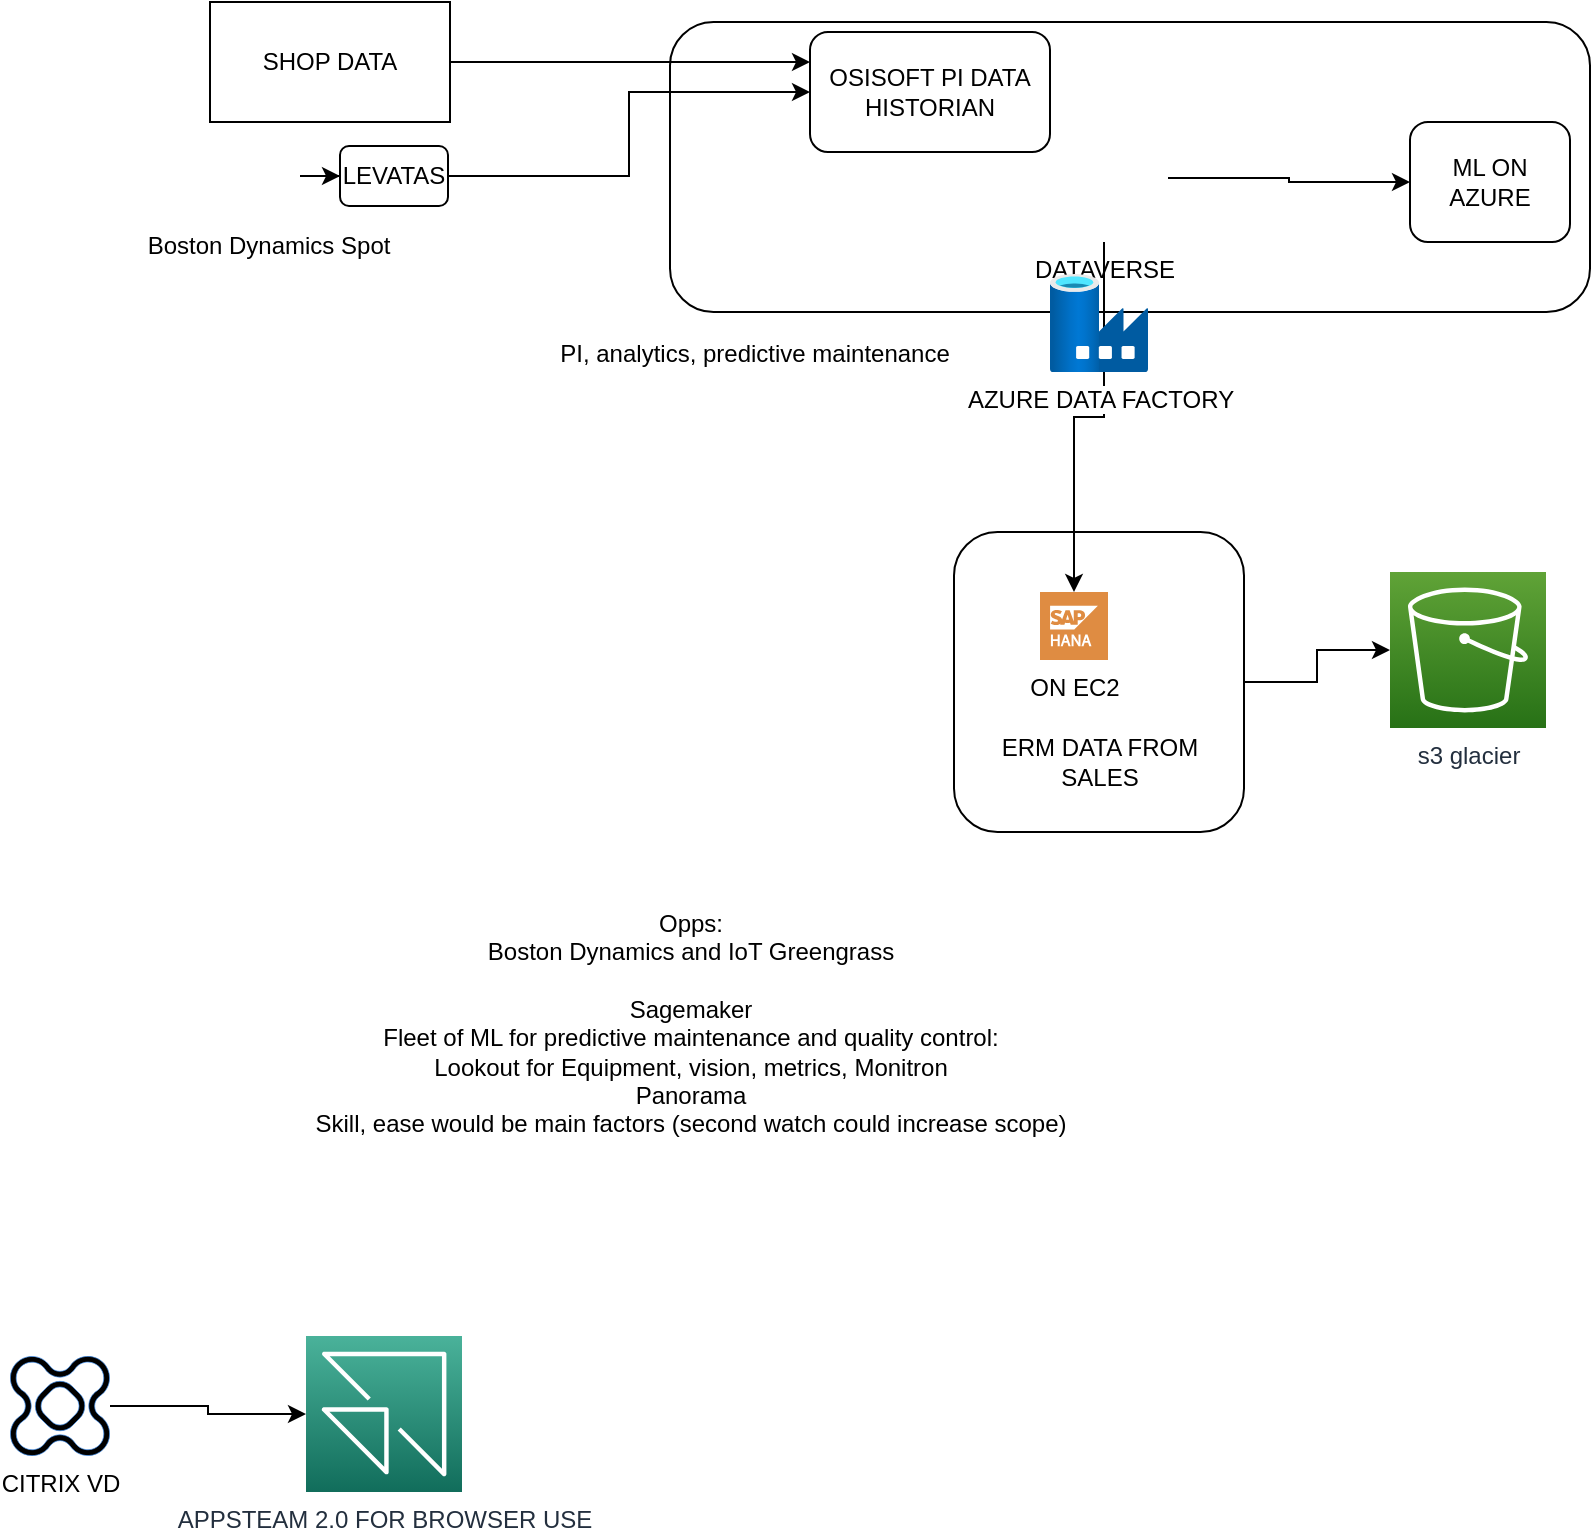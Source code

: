 <mxfile version="20.8.13" type="github" pages="3">
  <diagram id="TB6GL7cPLUMWL0FS7bqZ" name="CURRENT ARCHITECTURE">
    <mxGraphModel dx="2154" dy="1071" grid="1" gridSize="10" guides="1" tooltips="1" connect="1" arrows="1" fold="1" page="1" pageScale="1" pageWidth="850" pageHeight="1100" math="0" shadow="0">
      <root>
        <mxCell id="0" />
        <mxCell id="1" parent="0" />
        <mxCell id="skjePO2aVrYpp5MH0KTP-3" value="" style="rounded=1;whiteSpace=wrap;html=1;" parent="1" vertex="1">
          <mxGeometry x="380" y="65" width="460" height="145" as="geometry" />
        </mxCell>
        <mxCell id="skjePO2aVrYpp5MH0KTP-5" value="OSISOFT PI DATA HISTORIAN" style="rounded=1;whiteSpace=wrap;html=1;" parent="1" vertex="1">
          <mxGeometry x="450" y="70" width="120" height="60" as="geometry" />
        </mxCell>
        <mxCell id="3BIWiCUVOweTVRKgM_L_-2" value="" style="edgeStyle=orthogonalEdgeStyle;rounded=0;orthogonalLoop=1;jettySize=auto;html=1;" edge="1" parent="1" source="skjePO2aVrYpp5MH0KTP-1" target="3BIWiCUVOweTVRKgM_L_-1">
          <mxGeometry relative="1" as="geometry" />
        </mxCell>
        <mxCell id="skjePO2aVrYpp5MH0KTP-1" value="" style="rounded=1;whiteSpace=wrap;html=1;" parent="1" vertex="1">
          <mxGeometry x="522" y="320" width="145" height="150" as="geometry" />
        </mxCell>
        <mxCell id="-1D-H3BYv4BlZ4mutpVC-6" value="" style="edgeStyle=orthogonalEdgeStyle;rounded=0;orthogonalLoop=1;jettySize=auto;html=1;" parent="1" source="-1D-H3BYv4BlZ4mutpVC-1" target="-1D-H3BYv4BlZ4mutpVC-3" edge="1">
          <mxGeometry relative="1" as="geometry" />
        </mxCell>
        <mxCell id="-1D-H3BYv4BlZ4mutpVC-1" value="Boston Dynamics Spot" style="shape=image;html=1;verticalAlign=top;verticalLabelPosition=bottom;labelBackgroundColor=#ffffff;imageAspect=0;aspect=fixed;image=https://cdn2.iconfinder.com/data/icons/competitive-strategy-and-corporate-training/512/199_robot_Android_artificial_bot_technology_app_development-128.png" parent="1" vertex="1">
          <mxGeometry x="158" y="121" width="42" height="42" as="geometry" />
        </mxCell>
        <mxCell id="9zt1ReEnhGBa6ePZdW9F-3" style="edgeStyle=orthogonalEdgeStyle;rounded=0;orthogonalLoop=1;jettySize=auto;html=1;" edge="1" parent="1" source="-1D-H3BYv4BlZ4mutpVC-3" target="skjePO2aVrYpp5MH0KTP-5">
          <mxGeometry relative="1" as="geometry" />
        </mxCell>
        <mxCell id="-1D-H3BYv4BlZ4mutpVC-3" value="LEVATAS" style="rounded=1;whiteSpace=wrap;html=1;" parent="1" vertex="1">
          <mxGeometry x="215" y="127" width="54" height="30" as="geometry" />
        </mxCell>
        <mxCell id="-1D-H3BYv4BlZ4mutpVC-8" value="" style="edgeStyle=orthogonalEdgeStyle;rounded=0;orthogonalLoop=1;jettySize=auto;html=1;" parent="1" source="-1D-H3BYv4BlZ4mutpVC-4" target="-1D-H3BYv4BlZ4mutpVC-5" edge="1">
          <mxGeometry relative="1" as="geometry" />
        </mxCell>
        <mxCell id="-1D-H3BYv4BlZ4mutpVC-4" value="DATAVERSE" style="shape=image;html=1;verticalAlign=top;verticalLabelPosition=bottom;labelBackgroundColor=#ffffff;imageAspect=0;aspect=fixed;image=https://cdn2.iconfinder.com/data/icons/adobe-icons-professional/64/Dw.png" parent="1" vertex="1">
          <mxGeometry x="565" y="111" width="64" height="64" as="geometry" />
        </mxCell>
        <mxCell id="-1D-H3BYv4BlZ4mutpVC-5" value="ML ON AZURE" style="rounded=1;whiteSpace=wrap;html=1;" parent="1" vertex="1">
          <mxGeometry x="750" y="115" width="80" height="60" as="geometry" />
        </mxCell>
        <mxCell id="-1D-H3BYv4BlZ4mutpVC-9" value="ERM DATA FROM SALES" style="text;html=1;strokeColor=none;fillColor=none;align=center;verticalAlign=middle;whiteSpace=wrap;rounded=0;" parent="1" vertex="1">
          <mxGeometry x="531.5" y="420" width="126" height="30" as="geometry" />
        </mxCell>
        <mxCell id="-1D-H3BYv4BlZ4mutpVC-11" style="edgeStyle=orthogonalEdgeStyle;rounded=0;orthogonalLoop=1;jettySize=auto;html=1;" parent="1" source="-1D-H3BYv4BlZ4mutpVC-4" target="-1D-H3BYv4BlZ4mutpVC-10" edge="1">
          <mxGeometry relative="1" as="geometry" />
        </mxCell>
        <mxCell id="-1D-H3BYv4BlZ4mutpVC-10" value="ON EC2" style="sketch=0;pointerEvents=1;shadow=0;dashed=0;html=1;strokeColor=none;fillColor=#DF8C42;labelPosition=center;verticalLabelPosition=bottom;verticalAlign=top;align=center;outlineConnect=0;shape=mxgraph.veeam2.sap_hana;" parent="1" vertex="1">
          <mxGeometry x="565" y="350" width="34" height="34" as="geometry" />
        </mxCell>
        <mxCell id="9zt1ReEnhGBa6ePZdW9F-2" value="" style="edgeStyle=orthogonalEdgeStyle;rounded=0;orthogonalLoop=1;jettySize=auto;html=1;entryX=0;entryY=0.25;entryDx=0;entryDy=0;" edge="1" parent="1" source="-1D-H3BYv4BlZ4mutpVC-13" target="skjePO2aVrYpp5MH0KTP-5">
          <mxGeometry relative="1" as="geometry">
            <Array as="points">
              <mxPoint x="412" y="85" />
            </Array>
          </mxGeometry>
        </mxCell>
        <mxCell id="-1D-H3BYv4BlZ4mutpVC-13" value="SHOP DATA" style="rounded=0;whiteSpace=wrap;html=1;" parent="1" vertex="1">
          <mxGeometry x="150" y="55" width="120" height="60" as="geometry" />
        </mxCell>
        <mxCell id="skjePO2aVrYpp5MH0KTP-8" value="" style="edgeStyle=orthogonalEdgeStyle;rounded=0;orthogonalLoop=1;jettySize=auto;html=1;" parent="1" source="-1D-H3BYv4BlZ4mutpVC-15" target="-1D-H3BYv4BlZ4mutpVC-16" edge="1">
          <mxGeometry relative="1" as="geometry" />
        </mxCell>
        <mxCell id="-1D-H3BYv4BlZ4mutpVC-15" value="CITRIX VD" style="sketch=0;aspect=fixed;html=1;points=[];align=center;image;fontSize=12;image=img/lib/mscae/Citrix_Virtual_Desktops_Essentials.svg;" parent="1" vertex="1">
          <mxGeometry x="50" y="732" width="50" height="50" as="geometry" />
        </mxCell>
        <mxCell id="-1D-H3BYv4BlZ4mutpVC-16" value="APPSTEAM 2.0 FOR BROWSER USE" style="sketch=0;points=[[0,0,0],[0.25,0,0],[0.5,0,0],[0.75,0,0],[1,0,0],[0,1,0],[0.25,1,0],[0.5,1,0],[0.75,1,0],[1,1,0],[0,0.25,0],[0,0.5,0],[0,0.75,0],[1,0.25,0],[1,0.5,0],[1,0.75,0]];outlineConnect=0;fontColor=#232F3E;gradientColor=#4AB29A;gradientDirection=north;fillColor=#116D5B;strokeColor=#ffffff;dashed=0;verticalLabelPosition=bottom;verticalAlign=top;align=center;html=1;fontSize=12;fontStyle=0;aspect=fixed;shape=mxgraph.aws4.resourceIcon;resIcon=mxgraph.aws4.appstream_20;" parent="1" vertex="1">
          <mxGeometry x="198" y="722" width="78" height="78" as="geometry" />
        </mxCell>
        <mxCell id="tlYy_X2xryo4qnqqx1ef-2" value="AZURE DATA FACTORY" style="aspect=fixed;html=1;points=[];align=center;image;fontSize=12;image=img/lib/azure2/databases/Data_Factory.svg;" vertex="1" parent="1">
          <mxGeometry x="570" y="191" width="49" height="49" as="geometry" />
        </mxCell>
        <mxCell id="tlYy_X2xryo4qnqqx1ef-4" value="PI, analytics, predictive maintenance" style="text;html=1;align=center;verticalAlign=middle;resizable=0;points=[];autosize=1;strokeColor=none;fillColor=none;" vertex="1" parent="1">
          <mxGeometry x="311.5" y="216" width="220" height="30" as="geometry" />
        </mxCell>
        <mxCell id="9zt1ReEnhGBa6ePZdW9F-1" value="&lt;div&gt;Opps:&lt;/div&gt;&lt;div&gt;Boston Dynamics and IoT Greengrass&lt;/div&gt;&lt;div&gt;&lt;br&gt;&lt;/div&gt;&lt;div&gt;Sagemaker &lt;br&gt;&lt;/div&gt;&lt;div&gt;Fleet of ML for predictive maintenance and quality control:&lt;/div&gt;&lt;div&gt;Lookout for Equipment, vision, metrics, Monitron&lt;/div&gt;&lt;div&gt;Panorama&lt;/div&gt;&lt;div&gt;Skill, ease would be main factors (second watch could increase scope)&lt;br&gt;&lt;/div&gt;&lt;div&gt;&lt;br&gt;&lt;/div&gt;&lt;div&gt;&lt;br&gt;&lt;/div&gt;" style="text;html=1;align=center;verticalAlign=middle;resizable=0;points=[];autosize=1;strokeColor=none;fillColor=none;" vertex="1" parent="1">
          <mxGeometry x="190" y="500" width="400" height="160" as="geometry" />
        </mxCell>
        <mxCell id="3BIWiCUVOweTVRKgM_L_-1" value="s3 glacier" style="sketch=0;points=[[0,0,0],[0.25,0,0],[0.5,0,0],[0.75,0,0],[1,0,0],[0,1,0],[0.25,1,0],[0.5,1,0],[0.75,1,0],[1,1,0],[0,0.25,0],[0,0.5,0],[0,0.75,0],[1,0.25,0],[1,0.5,0],[1,0.75,0]];outlineConnect=0;fontColor=#232F3E;gradientColor=#60A337;gradientDirection=north;fillColor=#277116;strokeColor=#ffffff;dashed=0;verticalLabelPosition=bottom;verticalAlign=top;align=center;html=1;fontSize=12;fontStyle=0;aspect=fixed;shape=mxgraph.aws4.resourceIcon;resIcon=mxgraph.aws4.s3;" vertex="1" parent="1">
          <mxGeometry x="740" y="340" width="78" height="78" as="geometry" />
        </mxCell>
      </root>
    </mxGraphModel>
  </diagram>
  <diagram name="PROPOSED ARCHITECTURE" id="1TaIj7BMt-4g_sJbJ-LP">
    <mxGraphModel dx="3004" dy="1071" grid="1" gridSize="10" guides="1" tooltips="1" connect="1" arrows="1" fold="1" page="1" pageScale="1" pageWidth="850" pageHeight="1100" math="0" shadow="0">
      <root>
        <mxCell id="f1GSoHphZQmweWk431ef-0" />
        <mxCell id="f1GSoHphZQmweWk431ef-1" parent="f1GSoHphZQmweWk431ef-0" />
        <mxCell id="f1GSoHphZQmweWk431ef-12" value="ERM DATA FROM SALES" style="text;html=1;strokeColor=none;fillColor=none;align=center;verticalAlign=middle;whiteSpace=wrap;rounded=0;" vertex="1" parent="f1GSoHphZQmweWk431ef-1">
          <mxGeometry x="531.5" y="420" width="126" height="30" as="geometry" />
        </mxCell>
        <mxCell id="f1GSoHphZQmweWk431ef-13" style="edgeStyle=orthogonalEdgeStyle;rounded=0;orthogonalLoop=1;jettySize=auto;html=1;" edge="1" parent="f1GSoHphZQmweWk431ef-1" source="f1GSoHphZQmweWk431ef-14">
          <mxGeometry relative="1" as="geometry">
            <mxPoint x="597" y="175" as="targetPoint" />
          </mxGeometry>
        </mxCell>
        <mxCell id="f1GSoHphZQmweWk431ef-14" value="ON EC2" style="sketch=0;pointerEvents=1;shadow=0;dashed=0;html=1;strokeColor=none;fillColor=#DF8C42;labelPosition=center;verticalLabelPosition=bottom;verticalAlign=top;align=center;outlineConnect=0;shape=mxgraph.veeam2.sap_hana;" vertex="1" parent="f1GSoHphZQmweWk431ef-1">
          <mxGeometry x="565" y="350" width="34" height="34" as="geometry" />
        </mxCell>
        <mxCell id="f1GSoHphZQmweWk431ef-15" value="" style="edgeStyle=orthogonalEdgeStyle;rounded=0;orthogonalLoop=1;jettySize=auto;html=1;entryX=0;entryY=0.25;entryDx=0;entryDy=0;" edge="1" parent="f1GSoHphZQmweWk431ef-1" source="f1GSoHphZQmweWk431ef-16">
          <mxGeometry relative="1" as="geometry">
            <mxPoint x="450" y="85" as="targetPoint" />
            <Array as="points">
              <mxPoint x="412" y="85" />
            </Array>
          </mxGeometry>
        </mxCell>
        <mxCell id="f1GSoHphZQmweWk431ef-16" value="SHOP DATA" style="rounded=0;whiteSpace=wrap;html=1;" vertex="1" parent="f1GSoHphZQmweWk431ef-1">
          <mxGeometry x="150" y="55" width="120" height="60" as="geometry" />
        </mxCell>
        <mxCell id="f1GSoHphZQmweWk431ef-21" value="PI, analytics, predictive maintenance" style="text;html=1;align=center;verticalAlign=middle;resizable=0;points=[];autosize=1;strokeColor=none;fillColor=none;" vertex="1" parent="f1GSoHphZQmweWk431ef-1">
          <mxGeometry x="311.5" y="216" width="220" height="30" as="geometry" />
        </mxCell>
        <mxCell id="f1GSoHphZQmweWk431ef-22" value="&lt;div&gt;Opps:&lt;/div&gt;&lt;div&gt;Boston Dynamics and IoT Greengrass&lt;/div&gt;&lt;div&gt;OSISOFT on aws ec2&lt;/div&gt;&lt;div&gt;Sagemaker &lt;br&gt;&lt;/div&gt;&lt;div&gt;Fleet of ML for predictive maintenance and quality control:&lt;/div&gt;&lt;div&gt;Lookout for Equipment, vision, Monitron&lt;/div&gt;&lt;div&gt;Panorama&lt;/div&gt;&lt;div&gt;Skill, ease would be main factors (second watch could increase scope)&lt;br&gt;&lt;/div&gt;&lt;div&gt;&lt;br&gt;&lt;/div&gt;" style="text;html=1;align=center;verticalAlign=middle;resizable=0;points=[];autosize=1;strokeColor=none;fillColor=none;" vertex="1" parent="f1GSoHphZQmweWk431ef-1">
          <mxGeometry x="25" y="330" width="400" height="140" as="geometry" />
        </mxCell>
        <mxCell id="FtGVp_4TBEehkbfsiT2t-2" value="" style="edgeStyle=orthogonalEdgeStyle;rounded=0;orthogonalLoop=1;jettySize=auto;html=1;" edge="1" parent="f1GSoHphZQmweWk431ef-1" source="FtGVp_4TBEehkbfsiT2t-0" target="FtGVp_4TBEehkbfsiT2t-1">
          <mxGeometry relative="1" as="geometry" />
        </mxCell>
        <mxCell id="FtGVp_4TBEehkbfsiT2t-0" value="S3 DATA LAKE" style="sketch=0;points=[[0,0,0],[0.25,0,0],[0.5,0,0],[0.75,0,0],[1,0,0],[0,1,0],[0.25,1,0],[0.5,1,0],[0.75,1,0],[1,1,0],[0,0.25,0],[0,0.5,0],[0,0.75,0],[1,0.25,0],[1,0.5,0],[1,0.75,0]];outlineConnect=0;fontColor=#232F3E;gradientColor=#60A337;gradientDirection=north;fillColor=#277116;strokeColor=#ffffff;dashed=0;verticalLabelPosition=bottom;verticalAlign=top;align=center;html=1;fontSize=12;fontStyle=0;aspect=fixed;shape=mxgraph.aws4.resourceIcon;resIcon=mxgraph.aws4.s3;" vertex="1" parent="f1GSoHphZQmweWk431ef-1">
          <mxGeometry x="565" y="98.5" width="78" height="78" as="geometry" />
        </mxCell>
        <mxCell id="FtGVp_4TBEehkbfsiT2t-1" value="SAGEMAKER" style="sketch=0;points=[[0,0,0],[0.25,0,0],[0.5,0,0],[0.75,0,0],[1,0,0],[0,1,0],[0.25,1,0],[0.5,1,0],[0.75,1,0],[1,1,0],[0,0.25,0],[0,0.5,0],[0,0.75,0],[1,0.25,0],[1,0.5,0],[1,0.75,0]];outlineConnect=0;fontColor=#232F3E;gradientColor=#4AB29A;gradientDirection=north;fillColor=#116D5B;strokeColor=#ffffff;dashed=0;verticalLabelPosition=bottom;verticalAlign=top;align=center;html=1;fontSize=12;fontStyle=0;aspect=fixed;shape=mxgraph.aws4.resourceIcon;resIcon=mxgraph.aws4.sagemaker;" vertex="1" parent="f1GSoHphZQmweWk431ef-1">
          <mxGeometry x="710" y="98.5" width="78" height="78" as="geometry" />
        </mxCell>
        <mxCell id="UUDssZDe1Vt7OplFFXJy-0" value="&amp;nbsp;EQUIPMENT&lt;span style=&quot;white-space: pre;&quot;&gt;	&lt;/span&gt;" style="sketch=0;points=[[0,0,0],[0.25,0,0],[0.5,0,0],[0.75,0,0],[1,0,0],[0,1,0],[0.25,1,0],[0.5,1,0],[0.75,1,0],[1,1,0],[0,0.25,0],[0,0.5,0],[0,0.75,0],[1,0.25,0],[1,0.5,0],[1,0.75,0]];outlineConnect=0;fontColor=#232F3E;gradientColor=#4AB29A;gradientDirection=north;fillColor=#116D5B;strokeColor=#ffffff;dashed=0;verticalLabelPosition=bottom;verticalAlign=top;align=center;html=1;fontSize=12;fontStyle=0;aspect=fixed;shape=mxgraph.aws4.resourceIcon;resIcon=mxgraph.aws4.lookout_for_equipment;" vertex="1" parent="f1GSoHphZQmweWk431ef-1">
          <mxGeometry x="126" y="115" width="78" height="78" as="geometry" />
        </mxCell>
        <mxCell id="c7FYE5Br-3HhAGk-U8k8-0" style="edgeStyle=orthogonalEdgeStyle;rounded=0;orthogonalLoop=1;jettySize=auto;html=1;entryX=0;entryY=1;entryDx=0;entryDy=0;" edge="1" parent="f1GSoHphZQmweWk431ef-1" source="UUDssZDe1Vt7OplFFXJy-2">
          <mxGeometry relative="1" as="geometry">
            <mxPoint x="450" y="130" as="targetPoint" />
            <Array as="points">
              <mxPoint x="450" y="159" />
            </Array>
          </mxGeometry>
        </mxCell>
        <mxCell id="UUDssZDe1Vt7OplFFXJy-2" value="VISION-quality" style="sketch=0;points=[[0,0,0],[0.25,0,0],[0.5,0,0],[0.75,0,0],[1,0,0],[0,1,0],[0.25,1,0],[0.5,1,0],[0.75,1,0],[1,1,0],[0,0.25,0],[0,0.5,0],[0,0.75,0],[1,0.25,0],[1,0.5,0],[1,0.75,0]];outlineConnect=0;fontColor=#232F3E;gradientColor=#4AB29A;gradientDirection=north;fillColor=#116D5B;strokeColor=#ffffff;dashed=0;verticalLabelPosition=bottom;verticalAlign=top;align=center;html=1;fontSize=12;fontStyle=0;aspect=fixed;shape=mxgraph.aws4.resourceIcon;resIcon=mxgraph.aws4.lookout_for_vision;" vertex="1" parent="f1GSoHphZQmweWk431ef-1">
          <mxGeometry x="233.5" y="120" width="78" height="78" as="geometry" />
        </mxCell>
        <mxCell id="UUDssZDe1Vt7OplFFXJy-3" value="MONITRON" style="sketch=0;points=[[0,0,0],[0.25,0,0],[0.5,0,0],[0.75,0,0],[1,0,0],[0,1,0],[0.25,1,0],[0.5,1,0],[0.75,1,0],[1,1,0],[0,0.25,0],[0,0.5,0],[0,0.75,0],[1,0.25,0],[1,0.5,0],[1,0.75,0]];outlineConnect=0;fontColor=#232F3E;gradientColor=#4AB29A;gradientDirection=north;fillColor=#116D5B;strokeColor=#ffffff;dashed=0;verticalLabelPosition=bottom;verticalAlign=top;align=center;html=1;fontSize=12;fontStyle=0;aspect=fixed;shape=mxgraph.aws4.resourceIcon;resIcon=mxgraph.aws4.monitron;" vertex="1" parent="f1GSoHphZQmweWk431ef-1">
          <mxGeometry x="119" y="220" width="78" height="78" as="geometry" />
        </mxCell>
        <mxCell id="UUDssZDe1Vt7OplFFXJy-4" value="PANORAMA" style="sketch=0;points=[[0,0,0],[0.25,0,0],[0.5,0,0],[0.75,0,0],[1,0,0],[0,1,0],[0.25,1,0],[0.5,1,0],[0.75,1,0],[1,1,0],[0,0.25,0],[0,0.5,0],[0,0.75,0],[1,0.25,0],[1,0.5,0],[1,0.75,0]];outlineConnect=0;fontColor=#232F3E;gradientColor=#4AB29A;gradientDirection=north;fillColor=#116D5B;strokeColor=#ffffff;dashed=0;verticalLabelPosition=bottom;verticalAlign=top;align=center;html=1;fontSize=12;fontStyle=0;aspect=fixed;shape=mxgraph.aws4.resourceIcon;resIcon=mxgraph.aws4.panorama;" vertex="1" parent="f1GSoHphZQmweWk431ef-1">
          <mxGeometry x="233" y="220" width="78" height="78" as="geometry" />
        </mxCell>
        <mxCell id="UUDssZDe1Vt7OplFFXJy-6" value="S3 ON OUTPOSTS" style="sketch=0;points=[[0,0,0],[0.25,0,0],[0.5,0,0],[0.75,0,0],[1,0,0],[0,1,0],[0.25,1,0],[0.5,1,0],[0.75,1,0],[1,1,0],[0,0.25,0],[0,0.5,0],[0,0.75,0],[1,0.25,0],[1,0.5,0],[1,0.75,0]];outlineConnect=0;fontColor=#232F3E;gradientColor=#60A337;gradientDirection=north;fillColor=#277116;strokeColor=#ffffff;dashed=0;verticalLabelPosition=bottom;verticalAlign=top;align=center;html=1;fontSize=12;fontStyle=0;aspect=fixed;shape=mxgraph.aws4.resourceIcon;resIcon=mxgraph.aws4.s3_on_outposts_storage;" vertex="1" parent="f1GSoHphZQmweWk431ef-1">
          <mxGeometry x="347" y="240" width="78" height="78" as="geometry" />
        </mxCell>
        <mxCell id="UUDssZDe1Vt7OplFFXJy-7" value="QUICKSIGHT" style="sketch=0;points=[[0,0,0],[0.25,0,0],[0.5,0,0],[0.75,0,0],[1,0,0],[0,1,0],[0.25,1,0],[0.5,1,0],[0.75,1,0],[1,1,0],[0,0.25,0],[0,0.5,0],[0,0.75,0],[1,0.25,0],[1,0.5,0],[1,0.75,0]];outlineConnect=0;fontColor=#232F3E;gradientColor=#945DF2;gradientDirection=north;fillColor=#5A30B5;strokeColor=#ffffff;dashed=0;verticalLabelPosition=bottom;verticalAlign=top;align=center;html=1;fontSize=12;fontStyle=0;aspect=fixed;shape=mxgraph.aws4.resourceIcon;resIcon=mxgraph.aws4.quicksight;" vertex="1" parent="f1GSoHphZQmweWk431ef-1">
          <mxGeometry x="620" y="220" width="78" height="78" as="geometry" />
        </mxCell>
        <mxCell id="UUDssZDe1Vt7OplFFXJy-8" value="AMAZON MANAGED GRAFANA" style="sketch=0;points=[[0,0,0],[0.25,0,0],[0.5,0,0],[0.75,0,0],[1,0,0],[0,1,0],[0.25,1,0],[0.5,1,0],[0.75,1,0],[1,1,0],[0,0.25,0],[0,0.5,0],[0,0.75,0],[1,0.25,0],[1,0.5,0],[1,0.75,0]];points=[[0,0,0],[0.25,0,0],[0.5,0,0],[0.75,0,0],[1,0,0],[0,1,0],[0.25,1,0],[0.5,1,0],[0.75,1,0],[1,1,0],[0,0.25,0],[0,0.5,0],[0,0.75,0],[1,0.25,0],[1,0.5,0],[1,0.75,0]];outlineConnect=0;fontColor=#232F3E;gradientColor=#F34482;gradientDirection=north;fillColor=#BC1356;strokeColor=#ffffff;dashed=0;verticalLabelPosition=bottom;verticalAlign=top;align=center;html=1;fontSize=12;fontStyle=0;aspect=fixed;shape=mxgraph.aws4.resourceIcon;resIcon=mxgraph.aws4.managed_service_for_grafana;" vertex="1" parent="f1GSoHphZQmweWk431ef-1">
          <mxGeometry x="740" y="220" width="78" height="78" as="geometry" />
        </mxCell>
        <mxCell id="UUDssZDe1Vt7OplFFXJy-9" value="IOT GREENGRASS" style="sketch=0;points=[[0,0,0],[0.25,0,0],[0.5,0,0],[0.75,0,0],[1,0,0],[0,1,0],[0.25,1,0],[0.5,1,0],[0.75,1,0],[1,1,0],[0,0.25,0],[0,0.5,0],[0,0.75,0],[1,0.25,0],[1,0.5,0],[1,0.75,0]];outlineConnect=0;fontColor=#232F3E;gradientColor=#60A337;gradientDirection=north;fillColor=#277116;strokeColor=#ffffff;dashed=0;verticalLabelPosition=bottom;verticalAlign=top;align=center;html=1;fontSize=12;fontStyle=0;aspect=fixed;shape=mxgraph.aws4.resourceIcon;resIcon=mxgraph.aws4.greengrass;" vertex="1" parent="f1GSoHphZQmweWk431ef-1">
          <mxGeometry x="25" y="120" width="78" height="78" as="geometry" />
        </mxCell>
        <mxCell id="hOwG8nA-BRTdDff0IPL_-2" value="" style="edgeStyle=orthogonalEdgeStyle;rounded=0;orthogonalLoop=1;jettySize=auto;html=1;" edge="1" parent="f1GSoHphZQmweWk431ef-1" source="hOwG8nA-BRTdDff0IPL_-1" target="UUDssZDe1Vt7OplFFXJy-9">
          <mxGeometry relative="1" as="geometry" />
        </mxCell>
        <mxCell id="hOwG8nA-BRTdDff0IPL_-1" value="Boston Dynamics Spot" style="shape=image;html=1;verticalAlign=top;verticalLabelPosition=bottom;labelBackgroundColor=#ffffff;imageAspect=0;aspect=fixed;image=https://cdn2.iconfinder.com/data/icons/competitive-strategy-and-corporate-training/512/199_robot_Android_artificial_bot_technology_app_development-128.png" vertex="1" parent="f1GSoHphZQmweWk431ef-1">
          <mxGeometry x="-56" y="138" width="42" height="42" as="geometry" />
        </mxCell>
        <mxCell id="c7FYE5Br-3HhAGk-U8k8-2" value="" style="edgeStyle=orthogonalEdgeStyle;rounded=0;orthogonalLoop=1;jettySize=auto;html=1;" edge="1" parent="f1GSoHphZQmweWk431ef-1" source="c7FYE5Br-3HhAGk-U8k8-1" target="FtGVp_4TBEehkbfsiT2t-0">
          <mxGeometry relative="1" as="geometry" />
        </mxCell>
        <mxCell id="c7FYE5Br-3HhAGk-U8k8-1" value="IOT Core" style="sketch=0;points=[[0,0,0],[0.25,0,0],[0.5,0,0],[0.75,0,0],[1,0,0],[0,1,0],[0.25,1,0],[0.5,1,0],[0.75,1,0],[1,1,0],[0,0.25,0],[0,0.5,0],[0,0.75,0],[1,0.25,0],[1,0.5,0],[1,0.75,0]];outlineConnect=0;fontColor=#232F3E;gradientColor=#60A337;gradientDirection=north;fillColor=#277116;strokeColor=#ffffff;dashed=0;verticalLabelPosition=bottom;verticalAlign=top;align=center;html=1;fontSize=12;fontStyle=0;aspect=fixed;shape=mxgraph.aws4.resourceIcon;resIcon=mxgraph.aws4.iot_core;" vertex="1" parent="f1GSoHphZQmweWk431ef-1">
          <mxGeometry x="444" y="70" width="60" height="60" as="geometry" />
        </mxCell>
        <mxCell id="c7FYE5Br-3HhAGk-U8k8-4" value="Region" style="points=[[0,0],[0.25,0],[0.5,0],[0.75,0],[1,0],[1,0.25],[1,0.5],[1,0.75],[1,1],[0.75,1],[0.5,1],[0.25,1],[0,1],[0,0.75],[0,0.5],[0,0.25]];outlineConnect=0;gradientColor=none;html=1;whiteSpace=wrap;fontSize=12;fontStyle=0;container=1;pointerEvents=0;collapsible=0;recursiveResize=0;shape=mxgraph.aws4.group;grIcon=mxgraph.aws4.group_region;strokeColor=#147EBA;fillColor=none;verticalAlign=top;align=left;spacingLeft=30;fontColor=#147EBA;dashed=1;" vertex="1" parent="f1GSoHphZQmweWk431ef-1">
          <mxGeometry x="435" y="30" width="455" height="510" as="geometry" />
        </mxCell>
        <mxCell id="f1GSoHphZQmweWk431ef-19" value="APPSTEAM 2.0 FOR BROWSER USE" style="sketch=0;points=[[0,0,0],[0.25,0,0],[0.5,0,0],[0.75,0,0],[1,0,0],[0,1,0],[0.25,1,0],[0.5,1,0],[0.75,1,0],[1,1,0],[0,0.25,0],[0,0.5,0],[0,0.75,0],[1,0.25,0],[1,0.5,0],[1,0.75,0]];outlineConnect=0;fontColor=#232F3E;gradientColor=#4AB29A;gradientDirection=north;fillColor=#116D5B;strokeColor=#ffffff;dashed=0;verticalLabelPosition=bottom;verticalAlign=top;align=center;html=1;fontSize=12;fontStyle=0;aspect=fixed;shape=mxgraph.aws4.resourceIcon;resIcon=mxgraph.aws4.appstream_20;" vertex="1" parent="c7FYE5Br-3HhAGk-U8k8-4">
          <mxGeometry x="35" y="410" width="78" height="78" as="geometry" />
        </mxCell>
      </root>
    </mxGraphModel>
  </diagram>
  <diagram id="6NPLe5eIIMhvtu0eokFv" name="INDUSTRIAL EQUIPMENT/ ML">
    <mxGraphModel dx="2154" dy="1071" grid="1" gridSize="10" guides="1" tooltips="1" connect="1" arrows="1" fold="1" page="1" pageScale="1" pageWidth="850" pageHeight="1100" math="0" shadow="0">
      <root>
        <mxCell id="0" />
        <mxCell id="1" parent="0" />
        <mxCell id="ZyDW41ZuWbP1PVMxHI6Y-1" value="MONITRON" style="sketch=0;points=[[0,0,0],[0.25,0,0],[0.5,0,0],[0.75,0,0],[1,0,0],[0,1,0],[0.25,1,0],[0.5,1,0],[0.75,1,0],[1,1,0],[0,0.25,0],[0,0.5,0],[0,0.75,0],[1,0.25,0],[1,0.5,0],[1,0.75,0]];outlineConnect=0;fontColor=#232F3E;gradientColor=#4AB29A;gradientDirection=north;fillColor=#116D5B;strokeColor=#ffffff;dashed=0;verticalLabelPosition=bottom;verticalAlign=top;align=center;html=1;fontSize=12;fontStyle=0;aspect=fixed;shape=mxgraph.aws4.resourceIcon;resIcon=mxgraph.aws4.monitron;" vertex="1" parent="1">
          <mxGeometry x="230" y="330" width="78" height="78" as="geometry" />
        </mxCell>
        <mxCell id="ZyDW41ZuWbP1PVMxHI6Y-5" value="PANORAMA" style="sketch=0;points=[[0,0,0],[0.25,0,0],[0.5,0,0],[0.75,0,0],[1,0,0],[0,1,0],[0.25,1,0],[0.5,1,0],[0.75,1,0],[1,1,0],[0,0.25,0],[0,0.5,0],[0,0.75,0],[1,0.25,0],[1,0.5,0],[1,0.75,0]];outlineConnect=0;fontColor=#232F3E;gradientColor=#4AB29A;gradientDirection=north;fillColor=#116D5B;strokeColor=#ffffff;dashed=0;verticalLabelPosition=bottom;verticalAlign=top;align=center;html=1;fontSize=12;fontStyle=0;aspect=fixed;shape=mxgraph.aws4.resourceIcon;resIcon=mxgraph.aws4.panorama;" vertex="1" parent="1">
          <mxGeometry x="230" y="440" width="78" height="78" as="geometry" />
        </mxCell>
        <mxCell id="ZyDW41ZuWbP1PVMxHI6Y-8" value="AWS CLOUD" style="sketch=0;outlineConnect=0;gradientColor=none;html=1;whiteSpace=wrap;fontSize=12;fontStyle=0;shape=mxgraph.aws4.group;grIcon=mxgraph.aws4.group_region;strokeColor=#B6BABF;fillColor=none;verticalAlign=top;align=left;spacingLeft=30;fontColor=#B6BABF;dashed=1;" vertex="1" parent="1">
          <mxGeometry x="500" y="185" width="330" height="285" as="geometry" />
        </mxCell>
        <mxCell id="ZyDW41ZuWbP1PVMxHI6Y-14" value="ON-PREM (MODEL STORAGE ON S3 OUTPOST OR IOT GREENGRASS)" style="rounded=0;whiteSpace=wrap;html=1;" vertex="1" parent="1">
          <mxGeometry x="60" y="30" width="330" height="110" as="geometry" />
        </mxCell>
        <mxCell id="ZyDW41ZuWbP1PVMxHI6Y-15" value="DATA" style="text;html=1;align=center;verticalAlign=middle;resizable=0;points=[];autosize=1;strokeColor=none;fillColor=none;" vertex="1" parent="1">
          <mxGeometry x="85" y="155" width="50" height="30" as="geometry" />
        </mxCell>
        <mxCell id="ZyDW41ZuWbP1PVMxHI6Y-16" value="MODEL" style="text;html=1;align=center;verticalAlign=middle;resizable=0;points=[];autosize=1;strokeColor=none;fillColor=none;" vertex="1" parent="1">
          <mxGeometry x="290" y="155" width="70" height="30" as="geometry" />
        </mxCell>
        <mxCell id="ZyDW41ZuWbP1PVMxHI6Y-17" value="MODEL" style="text;html=1;align=center;verticalAlign=middle;resizable=0;points=[];autosize=1;strokeColor=none;fillColor=none;" vertex="1" parent="1">
          <mxGeometry x="575" y="155" width="70" height="30" as="geometry" />
        </mxCell>
        <mxCell id="ZyDW41ZuWbP1PVMxHI6Y-18" value="SENSOR" style="text;html=1;align=center;verticalAlign=middle;resizable=0;points=[];autosize=1;strokeColor=none;fillColor=none;" vertex="1" parent="1">
          <mxGeometry x="190" y="155" width="70" height="30" as="geometry" />
        </mxCell>
        <mxCell id="ZyDW41ZuWbP1PVMxHI6Y-20" value="EQUIPMENT" style="sketch=0;points=[[0,0,0],[0.25,0,0],[0.5,0,0],[0.75,0,0],[1,0,0],[0,1,0],[0.25,1,0],[0.5,1,0],[0.75,1,0],[1,1,0],[0,0.25,0],[0,0.5,0],[0,0.75,0],[1,0.25,0],[1,0.5,0],[1,0.75,0]];outlineConnect=0;fontColor=#232F3E;gradientColor=#4AB29A;gradientDirection=north;fillColor=#116D5B;strokeColor=#ffffff;dashed=0;verticalLabelPosition=bottom;verticalAlign=top;align=center;html=1;fontSize=12;fontStyle=0;aspect=fixed;shape=mxgraph.aws4.resourceIcon;resIcon=mxgraph.aws4.lookout_for_equipment;" vertex="1" parent="1">
          <mxGeometry x="383" y="200" width="78" height="78" as="geometry" />
        </mxCell>
        <mxCell id="ZyDW41ZuWbP1PVMxHI6Y-21" value="METRICS" style="sketch=0;points=[[0,0,0],[0.25,0,0],[0.5,0,0],[0.75,0,0],[1,0,0],[0,1,0],[0.25,1,0],[0.5,1,0],[0.75,1,0],[1,1,0],[0,0.25,0],[0,0.5,0],[0,0.75,0],[1,0.25,0],[1,0.5,0],[1,0.75,0]];outlineConnect=0;fontColor=#232F3E;gradientColor=#4AB29A;gradientDirection=north;fillColor=#116D5B;strokeColor=#ffffff;dashed=0;verticalLabelPosition=bottom;verticalAlign=top;align=center;html=1;fontSize=12;fontStyle=0;aspect=fixed;shape=mxgraph.aws4.resourceIcon;resIcon=mxgraph.aws4.lookout_for_metrics;" vertex="1" parent="1">
          <mxGeometry x="283" y="200" width="78" height="78" as="geometry" />
        </mxCell>
        <mxCell id="ZyDW41ZuWbP1PVMxHI6Y-22" value="LOOKOUT FOR VISION" style="sketch=0;points=[[0,0,0],[0.25,0,0],[0.5,0,0],[0.75,0,0],[1,0,0],[0,1,0],[0.25,1,0],[0.5,1,0],[0.75,1,0],[1,1,0],[0,0.25,0],[0,0.5,0],[0,0.75,0],[1,0.25,0],[1,0.5,0],[1,0.75,0]];outlineConnect=0;fontColor=#232F3E;gradientColor=#4AB29A;gradientDirection=north;fillColor=#116D5B;strokeColor=#ffffff;dashed=0;verticalLabelPosition=bottom;verticalAlign=top;align=center;html=1;fontSize=12;fontStyle=0;aspect=fixed;shape=mxgraph.aws4.resourceIcon;resIcon=mxgraph.aws4.lookout_for_vision;" vertex="1" parent="1">
          <mxGeometry x="173" y="200" width="78" height="78" as="geometry" />
        </mxCell>
        <mxCell id="ZyDW41ZuWbP1PVMxHI6Y-23" value="YOUR SENSOR + DATA: " style="text;html=1;align=center;verticalAlign=middle;resizable=0;points=[];autosize=1;strokeColor=none;fillColor=none;" vertex="1" parent="1">
          <mxGeometry y="215" width="160" height="30" as="geometry" />
        </mxCell>
        <mxCell id="ZyDW41ZuWbP1PVMxHI6Y-24" value="OUR SENSOR, GATEWAY, " style="text;html=1;align=center;verticalAlign=middle;resizable=0;points=[];autosize=1;strokeColor=none;fillColor=none;" vertex="1" parent="1">
          <mxGeometry x="40" y="340" width="170" height="30" as="geometry" />
        </mxCell>
        <mxCell id="ZyDW41ZuWbP1PVMxHI6Y-25" value="YOUR CAMERA, MODEL" style="text;html=1;align=center;verticalAlign=middle;resizable=0;points=[];autosize=1;strokeColor=none;fillColor=none;" vertex="1" parent="1">
          <mxGeometry x="40" y="460" width="160" height="30" as="geometry" />
        </mxCell>
        <mxCell id="ZyDW41ZuWbP1PVMxHI6Y-26" value="DEFECTS&lt;span style=&quot;white-space: pre;&quot;&gt;	&lt;/span&gt;" style="text;html=1;align=center;verticalAlign=middle;resizable=0;points=[];autosize=1;strokeColor=none;fillColor=none;" vertex="1" parent="1">
          <mxGeometry x="140" y="295" width="100" height="30" as="geometry" />
        </mxCell>
        <mxCell id="ZyDW41ZuWbP1PVMxHI6Y-27" value="&lt;div&gt;FUNCTIONING EQUIPMENT PRED&lt;/div&gt;&lt;div&gt;&lt;br&gt;&lt;/div&gt;" style="text;html=1;align=center;verticalAlign=middle;resizable=0;points=[];autosize=1;strokeColor=none;fillColor=none;" vertex="1" parent="1">
          <mxGeometry x="310" y="290" width="220" height="40" as="geometry" />
        </mxCell>
      </root>
    </mxGraphModel>
  </diagram>
</mxfile>
